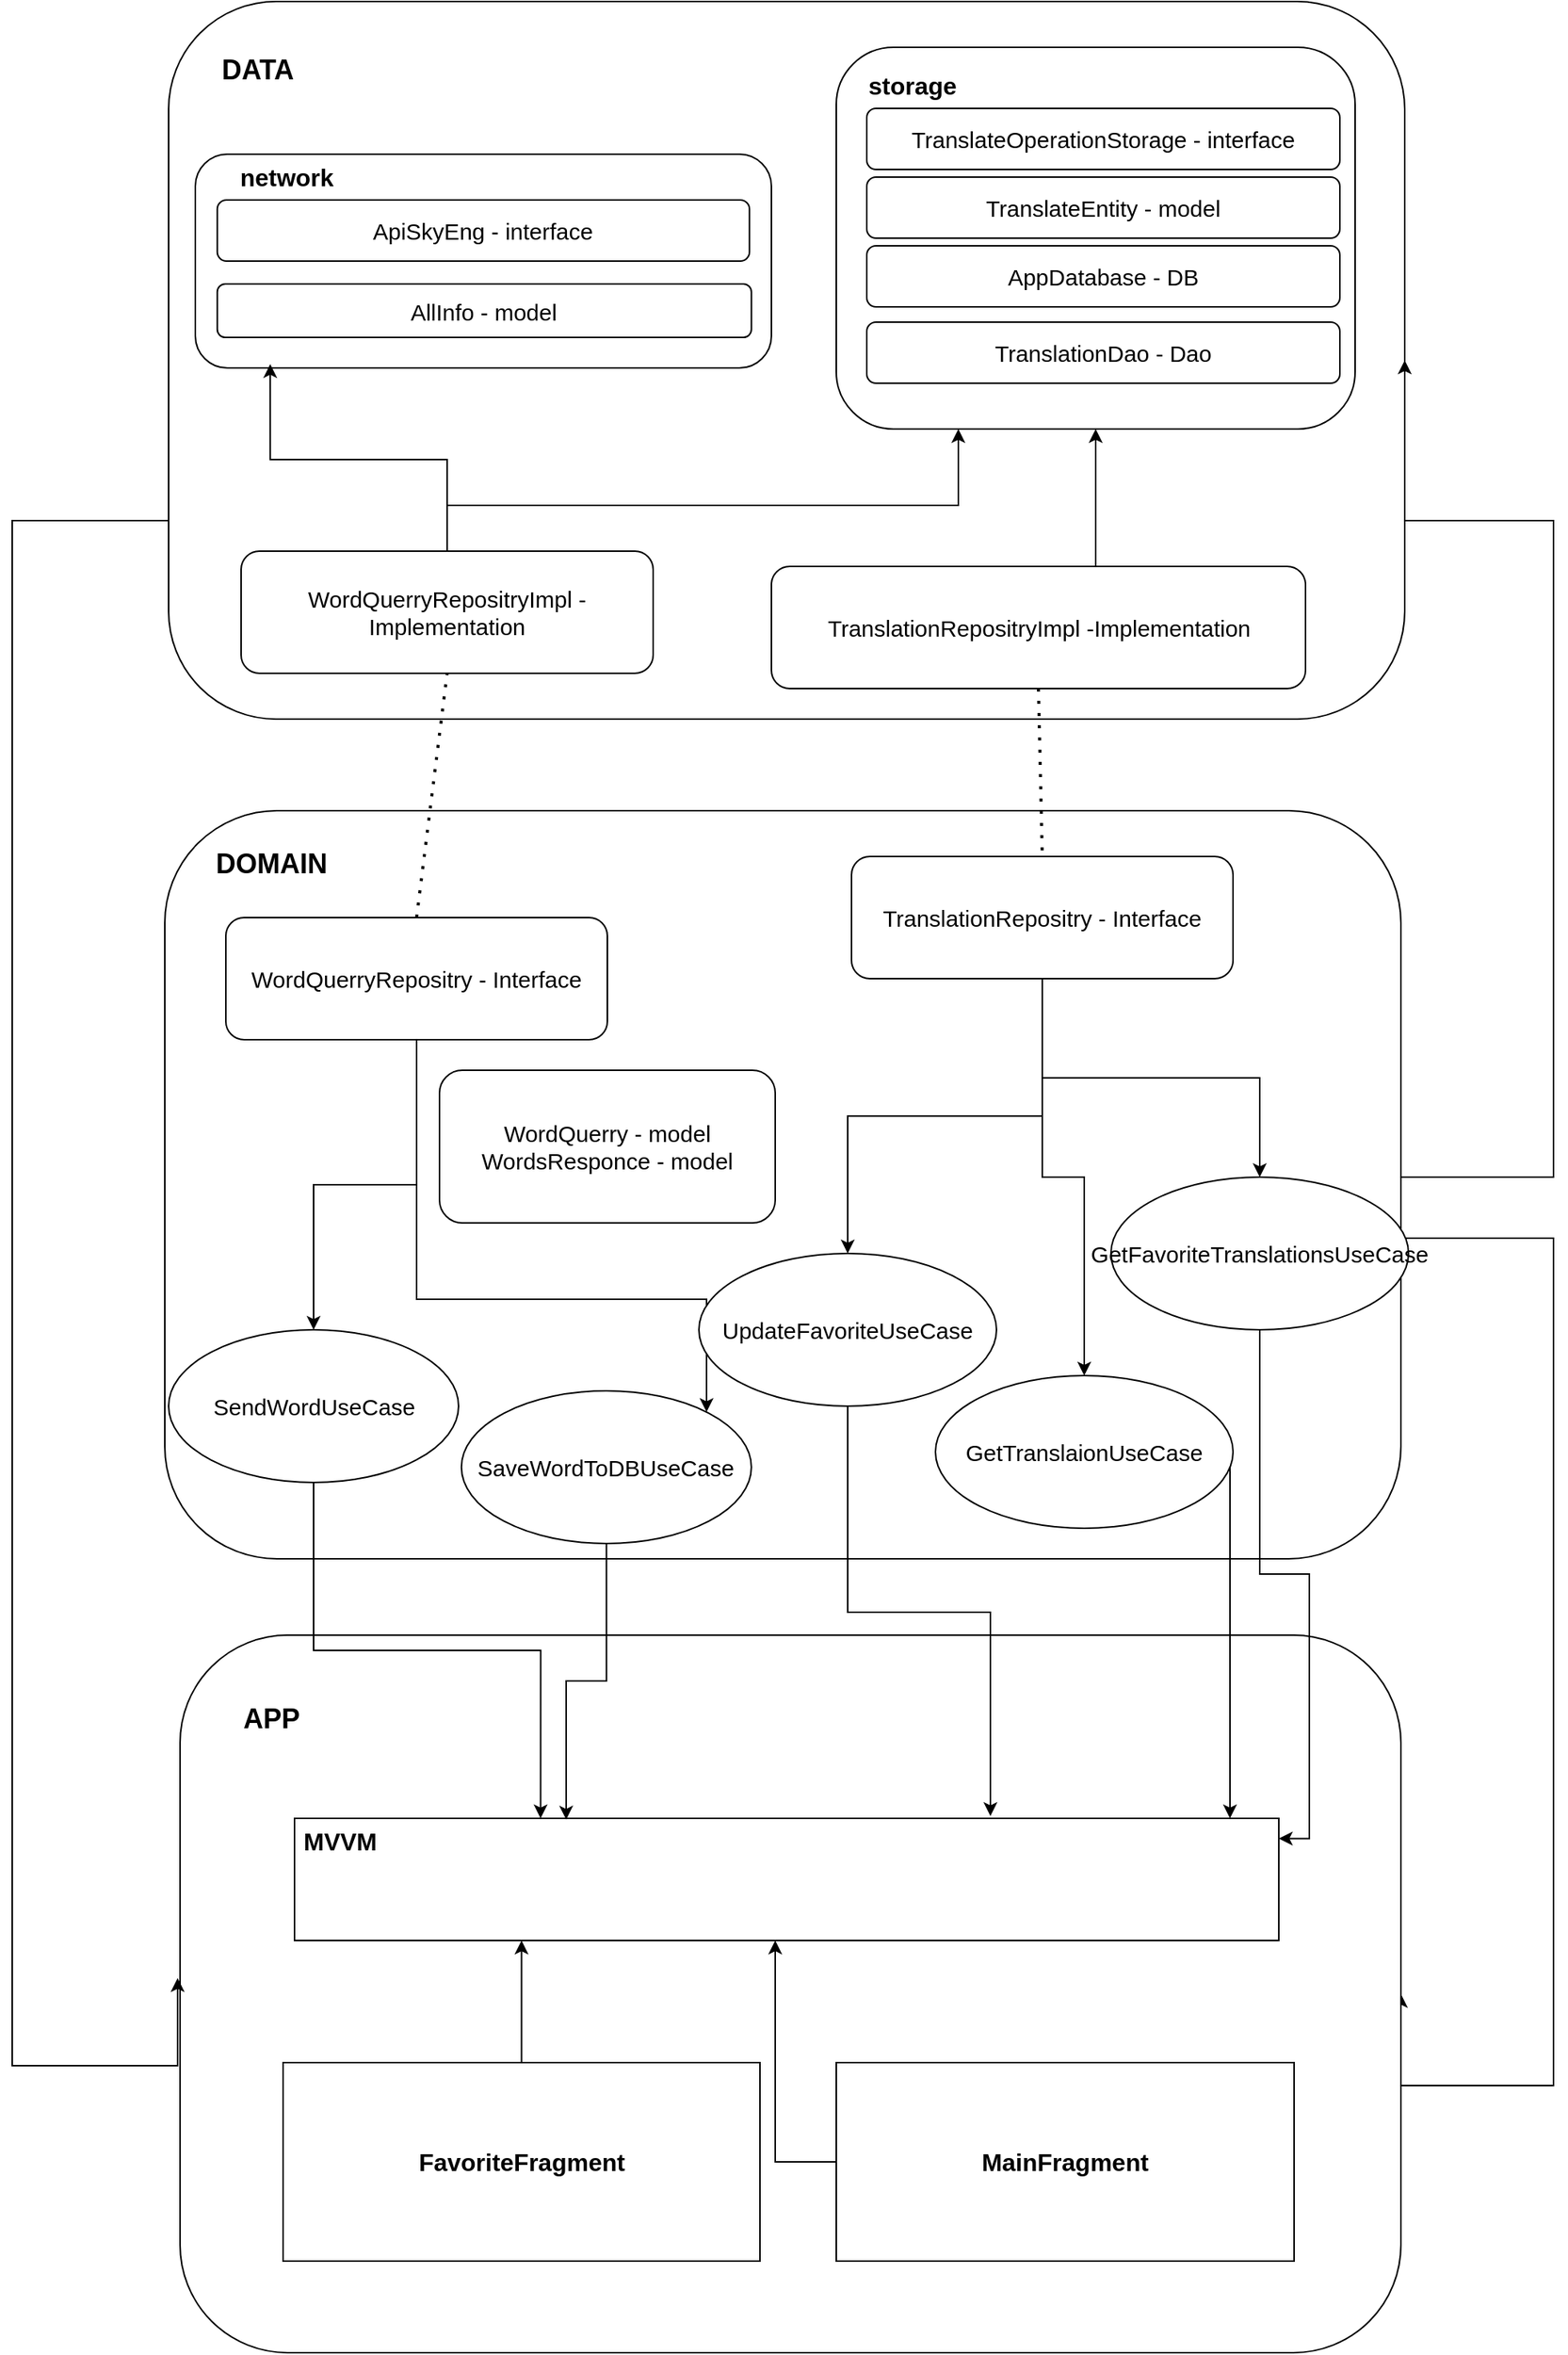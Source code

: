 <mxfile version="24.4.4" type="device">
  <diagram id="1bd0PjWaaaJUznnthjGX" name="Page-1">
    <mxGraphModel dx="1784" dy="2038" grid="1" gridSize="10" guides="1" tooltips="1" connect="1" arrows="1" fold="1" page="1" pageScale="1" pageWidth="850" pageHeight="1100" math="0" shadow="0">
      <root>
        <mxCell id="0" />
        <mxCell id="1" parent="0" />
        <mxCell id="LZ-k2jaxiD31yQg6w45P-14" value="" style="rounded=1;whiteSpace=wrap;html=1;" parent="1" vertex="1">
          <mxGeometry x="105" y="440" width="250" height="120" as="geometry" />
        </mxCell>
        <mxCell id="8oJ6PFNNN3YRL2dfp5-8-1" value="" style="rounded=1;whiteSpace=wrap;html=1;" parent="1" vertex="1">
          <mxGeometry x="-147.5" y="-140" width="810" height="470" as="geometry" />
        </mxCell>
        <mxCell id="8oJ6PFNNN3YRL2dfp5-8-2" value="&lt;b style=&quot;font-size: 18px;&quot;&gt;DATA&lt;/b&gt;" style="text;html=1;align=center;verticalAlign=middle;whiteSpace=wrap;rounded=0;fontSize=18;" parent="1" vertex="1">
          <mxGeometry x="-118.75" y="-110" width="60" height="30" as="geometry" />
        </mxCell>
        <mxCell id="LZ-k2jaxiD31yQg6w45P-18" style="edgeStyle=orthogonalEdgeStyle;rounded=0;orthogonalLoop=1;jettySize=auto;html=1;entryX=1;entryY=0.5;entryDx=0;entryDy=0;" parent="1" source="8oJ6PFNNN3YRL2dfp5-8-4" target="8oJ6PFNNN3YRL2dfp5-8-6" edge="1">
          <mxGeometry relative="1" as="geometry">
            <Array as="points">
              <mxPoint x="760" y="670" />
              <mxPoint x="760" y="1225" />
            </Array>
          </mxGeometry>
        </mxCell>
        <mxCell id="LZ-k2jaxiD31yQg6w45P-19" style="edgeStyle=orthogonalEdgeStyle;rounded=0;orthogonalLoop=1;jettySize=auto;html=1;entryX=1;entryY=0.5;entryDx=0;entryDy=0;" parent="1" source="8oJ6PFNNN3YRL2dfp5-8-4" target="8oJ6PFNNN3YRL2dfp5-8-1" edge="1">
          <mxGeometry relative="1" as="geometry">
            <Array as="points">
              <mxPoint x="760" y="630" />
              <mxPoint x="760" y="200" />
            </Array>
          </mxGeometry>
        </mxCell>
        <mxCell id="8oJ6PFNNN3YRL2dfp5-8-4" value="" style="rounded=1;whiteSpace=wrap;html=1;" parent="1" vertex="1">
          <mxGeometry x="-150" y="390" width="810" height="490" as="geometry" />
        </mxCell>
        <mxCell id="8oJ6PFNNN3YRL2dfp5-8-5" value="&lt;b style=&quot;font-size: 18px;&quot;&gt;DOMAIN&lt;/b&gt;" style="text;html=1;align=center;verticalAlign=middle;whiteSpace=wrap;rounded=0;fontSize=18;" parent="1" vertex="1">
          <mxGeometry x="-110" y="410" width="60" height="30" as="geometry" />
        </mxCell>
        <mxCell id="8oJ6PFNNN3YRL2dfp5-8-6" value="" style="rounded=1;whiteSpace=wrap;html=1;" parent="1" vertex="1">
          <mxGeometry x="-140" y="930" width="800" height="470" as="geometry" />
        </mxCell>
        <mxCell id="8oJ6PFNNN3YRL2dfp5-8-7" value="&lt;b style=&quot;font-size: 18px;&quot;&gt;APP&lt;/b&gt;" style="text;html=1;align=center;verticalAlign=middle;whiteSpace=wrap;rounded=0;fontSize=18;" parent="1" vertex="1">
          <mxGeometry x="-110" y="970" width="60" height="30" as="geometry" />
        </mxCell>
        <mxCell id="8oJ6PFNNN3YRL2dfp5-8-11" value="" style="rounded=0;whiteSpace=wrap;html=1;" parent="1" vertex="1">
          <mxGeometry x="-65" y="1050" width="645" height="80" as="geometry" />
        </mxCell>
        <mxCell id="8oJ6PFNNN3YRL2dfp5-8-13" value="&lt;b&gt;&lt;font style=&quot;font-size: 16px;&quot;&gt;MVVM&lt;/font&gt;&lt;/b&gt;" style="text;html=1;align=center;verticalAlign=middle;whiteSpace=wrap;rounded=0;" parent="1" vertex="1">
          <mxGeometry x="-65" y="1050" width="60" height="30" as="geometry" />
        </mxCell>
        <mxCell id="LZ-k2jaxiD31yQg6w45P-24" style="edgeStyle=orthogonalEdgeStyle;rounded=0;orthogonalLoop=1;jettySize=auto;html=1;" parent="1" source="8oJ6PFNNN3YRL2dfp5-8-14" target="8oJ6PFNNN3YRL2dfp5-8-11" edge="1">
          <mxGeometry relative="1" as="geometry">
            <Array as="points">
              <mxPoint x="250" y="1170" />
              <mxPoint x="250" y="1170" />
            </Array>
          </mxGeometry>
        </mxCell>
        <mxCell id="8oJ6PFNNN3YRL2dfp5-8-14" value="" style="rounded=0;whiteSpace=wrap;html=1;" parent="1" vertex="1">
          <mxGeometry x="290" y="1210" width="300" height="130" as="geometry" />
        </mxCell>
        <mxCell id="8oJ6PFNNN3YRL2dfp5-8-15" value="&lt;b&gt;&lt;font style=&quot;font-size: 16px;&quot;&gt;MainFragment&lt;/font&gt;&lt;/b&gt;" style="text;html=1;align=center;verticalAlign=middle;whiteSpace=wrap;rounded=0;" parent="1" vertex="1">
          <mxGeometry x="410" y="1260" width="60" height="30" as="geometry" />
        </mxCell>
        <mxCell id="LZ-k2jaxiD31yQg6w45P-22" style="edgeStyle=orthogonalEdgeStyle;rounded=0;orthogonalLoop=1;jettySize=auto;html=1;entryX=0.25;entryY=0;entryDx=0;entryDy=0;" parent="1" source="LZ-k2jaxiD31yQg6w45P-1" target="8oJ6PFNNN3YRL2dfp5-8-11" edge="1">
          <mxGeometry relative="1" as="geometry" />
        </mxCell>
        <mxCell id="LZ-k2jaxiD31yQg6w45P-1" value="&lt;span style=&quot;font-size: 15px;&quot;&gt;SendWordUseCase&lt;/span&gt;" style="ellipse;whiteSpace=wrap;html=1;" parent="1" vertex="1">
          <mxGeometry x="-147.5" y="730" width="190" height="100" as="geometry" />
        </mxCell>
        <mxCell id="LZ-k2jaxiD31yQg6w45P-23" style="edgeStyle=orthogonalEdgeStyle;rounded=0;orthogonalLoop=1;jettySize=auto;html=1;" parent="1" source="LZ-k2jaxiD31yQg6w45P-2" target="8oJ6PFNNN3YRL2dfp5-8-11" edge="1">
          <mxGeometry relative="1" as="geometry">
            <Array as="points">
              <mxPoint x="548" y="1010" />
              <mxPoint x="548" y="1010" />
            </Array>
          </mxGeometry>
        </mxCell>
        <mxCell id="LZ-k2jaxiD31yQg6w45P-2" value="&lt;span style=&quot;font-size: 15px;&quot;&gt;GetTranslaionUseCase&lt;/span&gt;" style="ellipse;whiteSpace=wrap;html=1;" parent="1" vertex="1">
          <mxGeometry x="355" y="760" width="195" height="100" as="geometry" />
        </mxCell>
        <mxCell id="vjC1YBv4b4KqKveLG_Pk-12" style="edgeStyle=orthogonalEdgeStyle;rounded=0;orthogonalLoop=1;jettySize=auto;html=1;" edge="1" parent="1" source="LZ-k2jaxiD31yQg6w45P-10" target="LZ-k2jaxiD31yQg6w45P-31">
          <mxGeometry relative="1" as="geometry">
            <Array as="points">
              <mxPoint x="35" y="190" />
              <mxPoint x="370" y="190" />
            </Array>
          </mxGeometry>
        </mxCell>
        <mxCell id="LZ-k2jaxiD31yQg6w45P-10" value="&lt;span style=&quot;font-size: 15px;&quot;&gt;WordQuerry&lt;/span&gt;&lt;span style=&quot;background-color: initial; font-size: 15px;&quot;&gt;Repositry&lt;/span&gt;&lt;span style=&quot;font-size: 15px;&quot;&gt;Impl -Implementation&lt;/span&gt;" style="rounded=1;whiteSpace=wrap;html=1;" parent="1" vertex="1">
          <mxGeometry x="-100" y="220" width="270" height="80" as="geometry" />
        </mxCell>
        <mxCell id="LZ-k2jaxiD31yQg6w45P-20" style="edgeStyle=orthogonalEdgeStyle;rounded=0;orthogonalLoop=1;jettySize=auto;html=1;" parent="1" source="LZ-k2jaxiD31yQg6w45P-11" target="LZ-k2jaxiD31yQg6w45P-1" edge="1">
          <mxGeometry relative="1" as="geometry" />
        </mxCell>
        <mxCell id="vjC1YBv4b4KqKveLG_Pk-17" style="edgeStyle=orthogonalEdgeStyle;rounded=0;orthogonalLoop=1;jettySize=auto;html=1;" edge="1" parent="1" source="LZ-k2jaxiD31yQg6w45P-11" target="vjC1YBv4b4KqKveLG_Pk-15">
          <mxGeometry relative="1" as="geometry">
            <Array as="points">
              <mxPoint x="15" y="710" />
              <mxPoint x="205" y="710" />
            </Array>
          </mxGeometry>
        </mxCell>
        <mxCell id="LZ-k2jaxiD31yQg6w45P-11" value="&lt;span style=&quot;font-size: 15px;&quot;&gt;WordQuerry&lt;/span&gt;&lt;span style=&quot;font-size: 15px; background-color: initial;&quot;&gt;Repositry - Interface&lt;/span&gt;" style="rounded=1;whiteSpace=wrap;html=1;" parent="1" vertex="1">
          <mxGeometry x="-110" y="460" width="250" height="80" as="geometry" />
        </mxCell>
        <mxCell id="LZ-k2jaxiD31yQg6w45P-17" style="edgeStyle=orthogonalEdgeStyle;rounded=0;orthogonalLoop=1;jettySize=auto;html=1;entryX=-0.002;entryY=0.478;entryDx=0;entryDy=0;entryPerimeter=0;" parent="1" source="8oJ6PFNNN3YRL2dfp5-8-1" target="8oJ6PFNNN3YRL2dfp5-8-6" edge="1">
          <mxGeometry relative="1" as="geometry">
            <Array as="points">
              <mxPoint x="-250" y="200" />
              <mxPoint x="-250" y="1212" />
            </Array>
          </mxGeometry>
        </mxCell>
        <mxCell id="LZ-k2jaxiD31yQg6w45P-25" value="" style="endArrow=none;dashed=1;html=1;dashPattern=1 3;strokeWidth=2;rounded=0;exitX=0.5;exitY=0;exitDx=0;exitDy=0;entryX=0.5;entryY=1;entryDx=0;entryDy=0;" parent="1" source="LZ-k2jaxiD31yQg6w45P-11" target="LZ-k2jaxiD31yQg6w45P-10" edge="1">
          <mxGeometry width="50" height="50" relative="1" as="geometry">
            <mxPoint x="30" y="410" as="sourcePoint" />
            <mxPoint x="80" y="360" as="targetPoint" />
          </mxGeometry>
        </mxCell>
        <mxCell id="LZ-k2jaxiD31yQg6w45P-31" value="" style="rounded=1;whiteSpace=wrap;html=1;" parent="1" vertex="1">
          <mxGeometry x="290" y="-110" width="340" height="250" as="geometry" />
        </mxCell>
        <mxCell id="LZ-k2jaxiD31yQg6w45P-32" value="&lt;b style=&quot;font-size: 16px;&quot;&gt;storage&lt;/b&gt;" style="text;html=1;align=center;verticalAlign=middle;whiteSpace=wrap;rounded=0;fontSize=16;" parent="1" vertex="1">
          <mxGeometry x="310" y="-100" width="60" height="30" as="geometry" />
        </mxCell>
        <mxCell id="LZ-k2jaxiD31yQg6w45P-26" value="&lt;font style=&quot;font-size: 15px;&quot;&gt;TranslateOperationStorage - interface&lt;/font&gt;" style="rounded=1;whiteSpace=wrap;html=1;" parent="1" vertex="1">
          <mxGeometry x="310" y="-70" width="310" height="40" as="geometry" />
        </mxCell>
        <mxCell id="LZ-k2jaxiD31yQg6w45P-33" value="&lt;font style=&quot;font-size: 15px;&quot;&gt;TranslateEntity - model&lt;/font&gt;" style="rounded=1;whiteSpace=wrap;html=1;" parent="1" vertex="1">
          <mxGeometry x="310" y="-25" width="310" height="40" as="geometry" />
        </mxCell>
        <mxCell id="LZ-k2jaxiD31yQg6w45P-34" value="" style="rounded=1;whiteSpace=wrap;html=1;" parent="1" vertex="1">
          <mxGeometry x="-130" y="-40" width="377.5" height="140" as="geometry" />
        </mxCell>
        <mxCell id="LZ-k2jaxiD31yQg6w45P-35" value="&lt;b style=&quot;font-size: 16px;&quot;&gt;network&lt;/b&gt;" style="text;html=1;align=center;verticalAlign=middle;whiteSpace=wrap;rounded=0;fontSize=16;" parent="1" vertex="1">
          <mxGeometry x="-100" y="-40" width="60" height="30" as="geometry" />
        </mxCell>
        <mxCell id="LZ-k2jaxiD31yQg6w45P-36" value="&lt;font style=&quot;font-size: 15px;&quot;&gt;ApiSkyEng - interface&lt;/font&gt;" style="rounded=1;whiteSpace=wrap;html=1;" parent="1" vertex="1">
          <mxGeometry x="-115.62" y="-10" width="348.75" height="40" as="geometry" />
        </mxCell>
        <mxCell id="LZ-k2jaxiD31yQg6w45P-5" value="&lt;font style=&quot;font-size: 15px;&quot;&gt;AllInfo - model&lt;/font&gt;" style="rounded=1;whiteSpace=wrap;html=1;" parent="1" vertex="1">
          <mxGeometry x="-115.62" y="45" width="350" height="35" as="geometry" />
        </mxCell>
        <mxCell id="ZGW3VFv3eTraD-QCGIZt-3" style="edgeStyle=orthogonalEdgeStyle;rounded=0;orthogonalLoop=1;jettySize=auto;html=1;" parent="1" source="ZGW3VFv3eTraD-QCGIZt-1" target="8oJ6PFNNN3YRL2dfp5-8-11" edge="1">
          <mxGeometry relative="1" as="geometry">
            <Array as="points">
              <mxPoint x="87" y="1270" />
              <mxPoint x="87" y="1270" />
            </Array>
          </mxGeometry>
        </mxCell>
        <mxCell id="ZGW3VFv3eTraD-QCGIZt-1" value="" style="rounded=0;whiteSpace=wrap;html=1;" parent="1" vertex="1">
          <mxGeometry x="-72.5" y="1210" width="312.5" height="130" as="geometry" />
        </mxCell>
        <mxCell id="ZGW3VFv3eTraD-QCGIZt-2" value="&lt;b&gt;&lt;font style=&quot;font-size: 16px;&quot;&gt;FavoriteFragment&lt;/font&gt;&lt;/b&gt;" style="text;html=1;align=center;verticalAlign=middle;whiteSpace=wrap;rounded=0;" parent="1" vertex="1">
          <mxGeometry x="53.75" y="1260" width="60" height="30" as="geometry" />
        </mxCell>
        <mxCell id="vjC1YBv4b4KqKveLG_Pk-1" value="&lt;span style=&quot;font-size: 15px;&quot;&gt;AppDatabase - DB&lt;/span&gt;" style="rounded=1;whiteSpace=wrap;html=1;" vertex="1" parent="1">
          <mxGeometry x="310" y="20" width="310" height="40" as="geometry" />
        </mxCell>
        <mxCell id="vjC1YBv4b4KqKveLG_Pk-2" value="&lt;span style=&quot;font-size: 15px;&quot;&gt;TranslationDao - Dao&lt;/span&gt;" style="rounded=1;whiteSpace=wrap;html=1;" vertex="1" parent="1">
          <mxGeometry x="310" y="70" width="310" height="40" as="geometry" />
        </mxCell>
        <mxCell id="vjC1YBv4b4KqKveLG_Pk-5" style="edgeStyle=orthogonalEdgeStyle;rounded=0;orthogonalLoop=1;jettySize=auto;html=1;" edge="1" parent="1" source="vjC1YBv4b4KqKveLG_Pk-3" target="LZ-k2jaxiD31yQg6w45P-2">
          <mxGeometry relative="1" as="geometry" />
        </mxCell>
        <mxCell id="vjC1YBv4b4KqKveLG_Pk-20" style="edgeStyle=orthogonalEdgeStyle;rounded=0;orthogonalLoop=1;jettySize=auto;html=1;" edge="1" parent="1" source="vjC1YBv4b4KqKveLG_Pk-3" target="vjC1YBv4b4KqKveLG_Pk-18">
          <mxGeometry relative="1" as="geometry" />
        </mxCell>
        <mxCell id="vjC1YBv4b4KqKveLG_Pk-23" style="edgeStyle=orthogonalEdgeStyle;rounded=0;orthogonalLoop=1;jettySize=auto;html=1;" edge="1" parent="1" source="vjC1YBv4b4KqKveLG_Pk-3" target="vjC1YBv4b4KqKveLG_Pk-21">
          <mxGeometry relative="1" as="geometry" />
        </mxCell>
        <mxCell id="vjC1YBv4b4KqKveLG_Pk-3" value="&lt;span style=&quot;font-size: 15px;&quot;&gt;TranslationRepositry - Interface&lt;/span&gt;" style="rounded=1;whiteSpace=wrap;html=1;" vertex="1" parent="1">
          <mxGeometry x="300" y="420" width="250" height="80" as="geometry" />
        </mxCell>
        <mxCell id="vjC1YBv4b4KqKveLG_Pk-13" style="edgeStyle=orthogonalEdgeStyle;rounded=0;orthogonalLoop=1;jettySize=auto;html=1;entryX=0.5;entryY=1;entryDx=0;entryDy=0;" edge="1" parent="1" source="vjC1YBv4b4KqKveLG_Pk-6" target="LZ-k2jaxiD31yQg6w45P-31">
          <mxGeometry relative="1" as="geometry">
            <Array as="points">
              <mxPoint x="460" y="210" />
              <mxPoint x="460" y="210" />
            </Array>
          </mxGeometry>
        </mxCell>
        <mxCell id="vjC1YBv4b4KqKveLG_Pk-6" value="&lt;span style=&quot;font-size: 15px;&quot;&gt;TranslationRepositryImpl&lt;/span&gt;&lt;span style=&quot;font-size: 15px;&quot;&gt;&amp;nbsp;-Implementation&lt;/span&gt;" style="rounded=1;whiteSpace=wrap;html=1;" vertex="1" parent="1">
          <mxGeometry x="247.5" y="230" width="350" height="80" as="geometry" />
        </mxCell>
        <mxCell id="vjC1YBv4b4KqKveLG_Pk-7" value="" style="endArrow=none;dashed=1;html=1;dashPattern=1 3;strokeWidth=2;rounded=0;entryX=0.5;entryY=0;entryDx=0;entryDy=0;exitX=0.5;exitY=1;exitDx=0;exitDy=0;" edge="1" parent="1" source="vjC1YBv4b4KqKveLG_Pk-6" target="vjC1YBv4b4KqKveLG_Pk-3">
          <mxGeometry width="50" height="50" relative="1" as="geometry">
            <mxPoint x="190" y="180" as="sourcePoint" />
            <mxPoint x="240" y="130" as="targetPoint" />
          </mxGeometry>
        </mxCell>
        <mxCell id="vjC1YBv4b4KqKveLG_Pk-11" style="edgeStyle=orthogonalEdgeStyle;rounded=0;orthogonalLoop=1;jettySize=auto;html=1;entryX=0.13;entryY=0.982;entryDx=0;entryDy=0;entryPerimeter=0;" edge="1" parent="1" source="LZ-k2jaxiD31yQg6w45P-10" target="LZ-k2jaxiD31yQg6w45P-34">
          <mxGeometry relative="1" as="geometry" />
        </mxCell>
        <mxCell id="vjC1YBv4b4KqKveLG_Pk-14" value="&lt;font style=&quot;font-size: 15px;&quot;&gt;WordQuerry - model&lt;br&gt;WordsResponce - model&lt;/font&gt;" style="rounded=1;whiteSpace=wrap;html=1;" vertex="1" parent="1">
          <mxGeometry x="30" y="560" width="220" height="100" as="geometry" />
        </mxCell>
        <mxCell id="vjC1YBv4b4KqKveLG_Pk-15" value="&lt;span style=&quot;font-size: 15px;&quot;&gt;SaveWordToDBUseCase&lt;/span&gt;" style="ellipse;whiteSpace=wrap;html=1;" vertex="1" parent="1">
          <mxGeometry x="44.38" y="770" width="190" height="100" as="geometry" />
        </mxCell>
        <mxCell id="vjC1YBv4b4KqKveLG_Pk-16" style="edgeStyle=orthogonalEdgeStyle;rounded=0;orthogonalLoop=1;jettySize=auto;html=1;entryX=0.276;entryY=0.01;entryDx=0;entryDy=0;entryPerimeter=0;" edge="1" parent="1" source="vjC1YBv4b4KqKveLG_Pk-15" target="8oJ6PFNNN3YRL2dfp5-8-11">
          <mxGeometry relative="1" as="geometry" />
        </mxCell>
        <mxCell id="vjC1YBv4b4KqKveLG_Pk-18" value="&lt;span style=&quot;font-size: 15px;&quot;&gt;UpdateFavoriteUseCase&lt;/span&gt;" style="ellipse;whiteSpace=wrap;html=1;" vertex="1" parent="1">
          <mxGeometry x="200" y="680" width="195" height="100" as="geometry" />
        </mxCell>
        <mxCell id="vjC1YBv4b4KqKveLG_Pk-19" style="edgeStyle=orthogonalEdgeStyle;rounded=0;orthogonalLoop=1;jettySize=auto;html=1;entryX=0.707;entryY=-0.019;entryDx=0;entryDy=0;entryPerimeter=0;" edge="1" parent="1" source="vjC1YBv4b4KqKveLG_Pk-18" target="8oJ6PFNNN3YRL2dfp5-8-11">
          <mxGeometry relative="1" as="geometry" />
        </mxCell>
        <mxCell id="vjC1YBv4b4KqKveLG_Pk-21" value="&lt;span style=&quot;font-size: 15px;&quot;&gt;GetFavoriteTranslationsUseCase&lt;/span&gt;" style="ellipse;whiteSpace=wrap;html=1;" vertex="1" parent="1">
          <mxGeometry x="470" y="630" width="195" height="100" as="geometry" />
        </mxCell>
        <mxCell id="vjC1YBv4b4KqKveLG_Pk-22" style="edgeStyle=orthogonalEdgeStyle;rounded=0;orthogonalLoop=1;jettySize=auto;html=1;entryX=1;entryY=0.165;entryDx=0;entryDy=0;entryPerimeter=0;" edge="1" parent="1" source="vjC1YBv4b4KqKveLG_Pk-21" target="8oJ6PFNNN3YRL2dfp5-8-11">
          <mxGeometry relative="1" as="geometry" />
        </mxCell>
      </root>
    </mxGraphModel>
  </diagram>
</mxfile>
